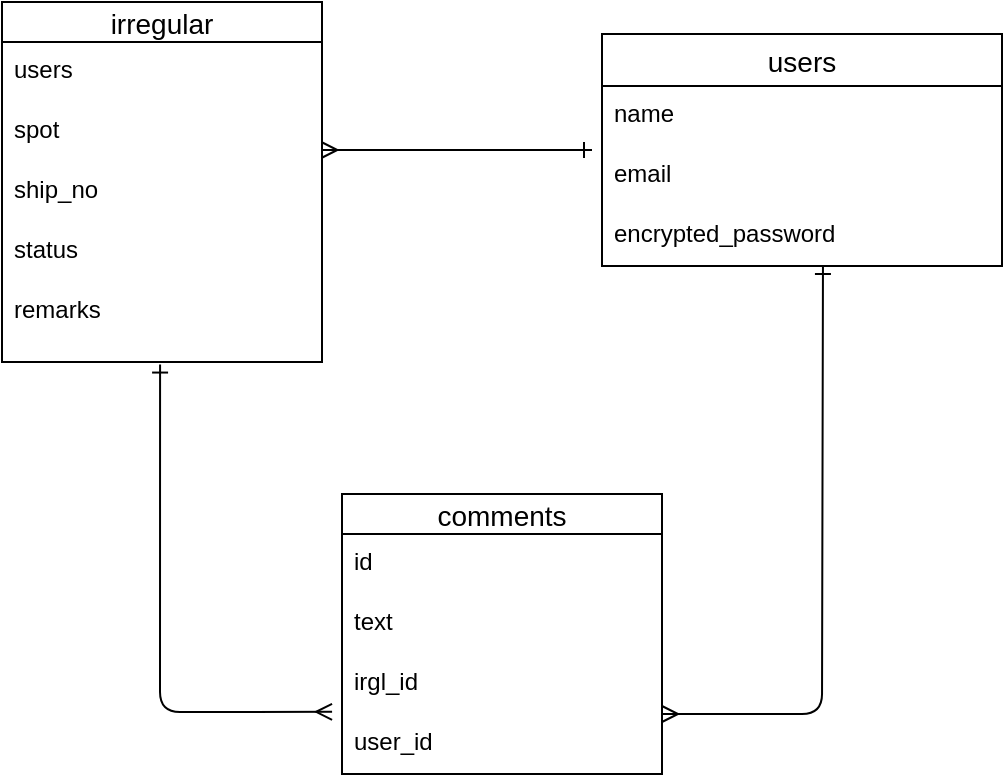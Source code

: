 <mxfile>
    <diagram id="gFrqZkeFEOU9vDoaZVjm" name="ページ1">
        <mxGraphModel dx="716" dy="1742" grid="1" gridSize="10" guides="1" tooltips="1" connect="1" arrows="1" fold="1" page="1" pageScale="1" pageWidth="827" pageHeight="1169" math="0" shadow="0">
            <root>
                <mxCell id="0"/>
                <mxCell id="1" parent="0"/>
                <mxCell id="3" value="users" style="swimlane;fontStyle=0;childLayout=stackLayout;horizontal=1;startSize=26;horizontalStack=0;resizeParent=1;resizeParentMax=0;resizeLast=0;collapsible=1;marginBottom=0;align=center;fontSize=14;" parent="1" vertex="1">
                    <mxGeometry x="700" y="-140" width="200" height="116" as="geometry">
                        <mxRectangle x="20" y="20" width="50" height="26" as="alternateBounds"/>
                    </mxGeometry>
                </mxCell>
                <mxCell id="4" value="name" style="text;strokeColor=none;fillColor=none;spacingLeft=4;spacingRight=4;overflow=hidden;rotatable=0;points=[[0,0.5],[1,0.5]];portConstraint=eastwest;fontSize=12;" parent="3" vertex="1">
                    <mxGeometry y="26" width="200" height="30" as="geometry"/>
                </mxCell>
                <mxCell id="5" value="email" style="text;strokeColor=none;fillColor=none;spacingLeft=4;spacingRight=4;overflow=hidden;rotatable=0;points=[[0,0.5],[1,0.5]];portConstraint=eastwest;fontSize=12;" parent="3" vertex="1">
                    <mxGeometry y="56" width="200" height="30" as="geometry"/>
                </mxCell>
                <mxCell id="6" value="encrypted_password" style="text;strokeColor=none;fillColor=none;spacingLeft=4;spacingRight=4;overflow=hidden;rotatable=0;points=[[0,0.5],[1,0.5]];portConstraint=eastwest;fontSize=12;" parent="3" vertex="1">
                    <mxGeometry y="86" width="200" height="30" as="geometry"/>
                </mxCell>
                <mxCell id="7" value="irregular" style="swimlane;fontStyle=0;childLayout=stackLayout;horizontal=1;startSize=20;horizontalStack=0;resizeParent=1;resizeParentMax=0;resizeLast=0;collapsible=1;marginBottom=0;align=center;fontSize=14;" parent="1" vertex="1">
                    <mxGeometry x="400" y="-156" width="160" height="180" as="geometry">
                        <mxRectangle x="20" y="20" width="50" height="26" as="alternateBounds"/>
                    </mxGeometry>
                </mxCell>
                <mxCell id="8" value="users" style="text;strokeColor=none;fillColor=none;spacingLeft=4;spacingRight=4;overflow=hidden;rotatable=0;points=[[0,0.5],[1,0.5]];portConstraint=eastwest;fontSize=12;" parent="7" vertex="1">
                    <mxGeometry y="20" width="160" height="30" as="geometry"/>
                </mxCell>
                <mxCell id="9" value="spot" style="text;strokeColor=none;fillColor=none;spacingLeft=4;spacingRight=4;overflow=hidden;rotatable=0;points=[[0,0.5],[1,0.5]];portConstraint=eastwest;fontSize=12;" parent="7" vertex="1">
                    <mxGeometry y="50" width="160" height="30" as="geometry"/>
                </mxCell>
                <mxCell id="10" value="ship_no" style="text;strokeColor=none;fillColor=none;spacingLeft=4;spacingRight=4;overflow=hidden;rotatable=0;points=[[0,0.5],[1,0.5]];portConstraint=eastwest;fontSize=12;" parent="7" vertex="1">
                    <mxGeometry y="80" width="160" height="30" as="geometry"/>
                </mxCell>
                <mxCell id="11" value="status" style="text;strokeColor=none;fillColor=none;spacingLeft=4;spacingRight=4;overflow=hidden;rotatable=0;points=[[0,0.5],[1,0.5]];portConstraint=eastwest;fontSize=12;" parent="7" vertex="1">
                    <mxGeometry y="110" width="160" height="30" as="geometry"/>
                </mxCell>
                <mxCell id="12" value="remarks&#10;" style="text;strokeColor=none;fillColor=none;spacingLeft=4;spacingRight=4;overflow=hidden;rotatable=0;points=[[0,0.5],[1,0.5]];portConstraint=eastwest;fontSize=12;" parent="7" vertex="1">
                    <mxGeometry y="140" width="160" height="40" as="geometry"/>
                </mxCell>
                <mxCell id="13" style="edgeStyle=none;html=1;endArrow=ERmany;endFill=0;startArrow=ERone;startFill=0;entryX=0.998;entryY=0.8;entryDx=0;entryDy=0;entryPerimeter=0;exitX=-0.025;exitY=0.067;exitDx=0;exitDy=0;exitPerimeter=0;" parent="1" target="9" edge="1" source="5">
                    <mxGeometry relative="1" as="geometry">
                        <mxPoint x="680" y="-180" as="sourcePoint"/>
                        <mxPoint x="369.08" y="-30" as="targetPoint"/>
                    </mxGeometry>
                </mxCell>
                <mxCell id="14" value="comments" style="swimlane;fontStyle=0;childLayout=stackLayout;horizontal=1;startSize=20;horizontalStack=0;resizeParent=1;resizeParentMax=0;resizeLast=0;collapsible=1;marginBottom=0;align=center;fontSize=14;" vertex="1" parent="1">
                    <mxGeometry x="570" y="90" width="160" height="140" as="geometry">
                        <mxRectangle x="20" y="20" width="50" height="26" as="alternateBounds"/>
                    </mxGeometry>
                </mxCell>
                <mxCell id="15" value="id" style="text;strokeColor=none;fillColor=none;spacingLeft=4;spacingRight=4;overflow=hidden;rotatable=0;points=[[0,0.5],[1,0.5]];portConstraint=eastwest;fontSize=12;" vertex="1" parent="14">
                    <mxGeometry y="20" width="160" height="30" as="geometry"/>
                </mxCell>
                <mxCell id="16" value="text" style="text;strokeColor=none;fillColor=none;spacingLeft=4;spacingRight=4;overflow=hidden;rotatable=0;points=[[0,0.5],[1,0.5]];portConstraint=eastwest;fontSize=12;" vertex="1" parent="14">
                    <mxGeometry y="50" width="160" height="30" as="geometry"/>
                </mxCell>
                <mxCell id="17" value="irgl_id" style="text;strokeColor=none;fillColor=none;spacingLeft=4;spacingRight=4;overflow=hidden;rotatable=0;points=[[0,0.5],[1,0.5]];portConstraint=eastwest;fontSize=12;" vertex="1" parent="14">
                    <mxGeometry y="80" width="160" height="30" as="geometry"/>
                </mxCell>
                <mxCell id="18" value="user_id" style="text;strokeColor=none;fillColor=none;spacingLeft=4;spacingRight=4;overflow=hidden;rotatable=0;points=[[0,0.5],[1,0.5]];portConstraint=eastwest;fontSize=12;" vertex="1" parent="14">
                    <mxGeometry y="110" width="160" height="30" as="geometry"/>
                </mxCell>
                <mxCell id="20" style="edgeStyle=none;html=1;endArrow=ERmany;endFill=0;startArrow=ERone;startFill=0;entryX=-0.031;entryY=-0.036;entryDx=0;entryDy=0;entryPerimeter=0;exitX=0.494;exitY=1.032;exitDx=0;exitDy=0;exitPerimeter=0;" edge="1" parent="1" source="12" target="18">
                    <mxGeometry relative="1" as="geometry">
                        <mxPoint x="481.32" y="50.01" as="sourcePoint"/>
                        <mxPoint x="346.0" y="50" as="targetPoint"/>
                        <Array as="points">
                            <mxPoint x="479" y="199"/>
                        </Array>
                    </mxGeometry>
                </mxCell>
                <mxCell id="21" style="edgeStyle=none;html=1;endArrow=ERmany;endFill=0;startArrow=ERone;startFill=0;entryX=1;entryY=0;entryDx=0;entryDy=0;entryPerimeter=0;exitX=0.494;exitY=1.032;exitDx=0;exitDy=0;exitPerimeter=0;" edge="1" parent="1" target="18">
                    <mxGeometry relative="1" as="geometry">
                        <mxPoint x="810.48" y="-24.0" as="sourcePoint"/>
                        <mxPoint x="900" y="113.73" as="targetPoint"/>
                        <Array as="points">
                            <mxPoint x="810" y="200"/>
                            <mxPoint x="770" y="200"/>
                        </Array>
                    </mxGeometry>
                </mxCell>
            </root>
        </mxGraphModel>
    </diagram>
</mxfile>